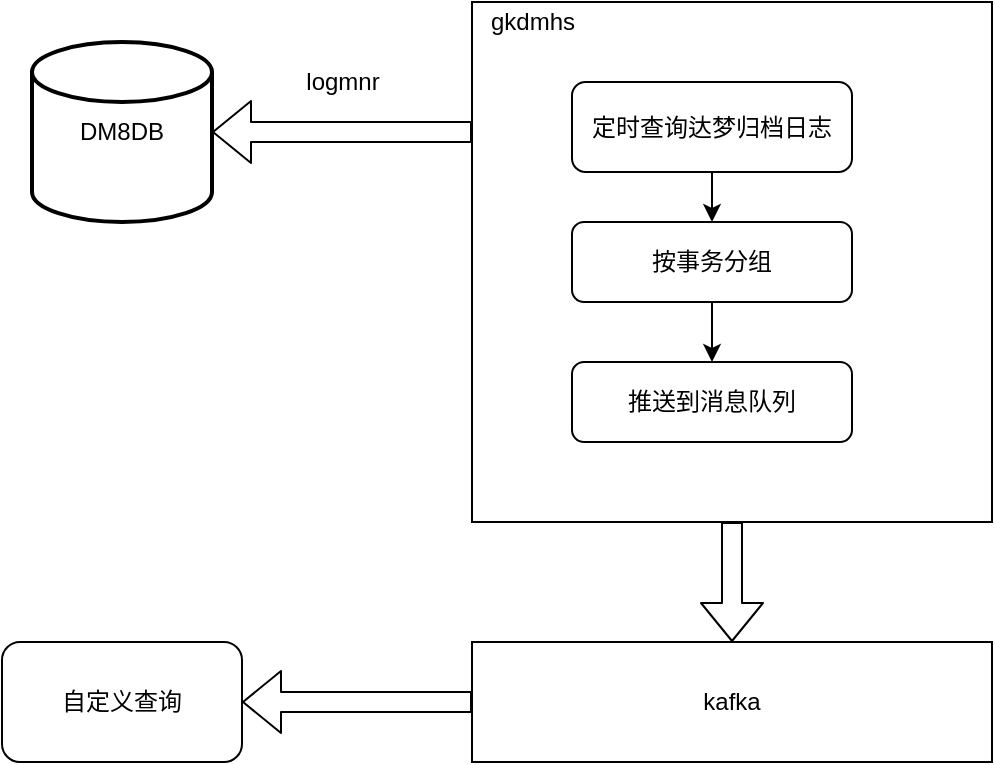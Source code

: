 <mxfile version="13.9.9" type="device"><diagram id="oTPRoxmDNQs-_sVMYo5a" name="第 1 页"><mxGraphModel dx="1422" dy="822" grid="1" gridSize="10" guides="1" tooltips="1" connect="1" arrows="1" fold="1" page="1" pageScale="1" pageWidth="827" pageHeight="1169" math="0" shadow="0"><root><mxCell id="0"/><mxCell id="1" parent="0"/><mxCell id="jel2LyBIHthbPKKS8WhN-1" value="DM8DB" style="strokeWidth=2;html=1;shape=mxgraph.flowchart.database;whiteSpace=wrap;" vertex="1" parent="1"><mxGeometry x="60" y="240" width="90" height="90" as="geometry"/></mxCell><mxCell id="jel2LyBIHthbPKKS8WhN-2" value="" style="shape=flexArrow;endArrow=classic;html=1;exitX=0;exitY=0.25;exitDx=0;exitDy=0;entryX=1;entryY=0.5;entryDx=0;entryDy=0;entryPerimeter=0;" edge="1" parent="1" source="jel2LyBIHthbPKKS8WhN-5" target="jel2LyBIHthbPKKS8WhN-1"><mxGeometry width="50" height="50" relative="1" as="geometry"><mxPoint x="450" y="380" as="sourcePoint"/><mxPoint x="260" y="310" as="targetPoint"/></mxGeometry></mxCell><mxCell id="jel2LyBIHthbPKKS8WhN-4" value="logmnr" style="text;html=1;align=center;verticalAlign=middle;resizable=0;points=[];autosize=1;" vertex="1" parent="1"><mxGeometry x="190" y="250" width="50" height="20" as="geometry"/></mxCell><mxCell id="jel2LyBIHthbPKKS8WhN-5" value="" style="whiteSpace=wrap;html=1;aspect=fixed;" vertex="1" parent="1"><mxGeometry x="280" y="220" width="260" height="260" as="geometry"/></mxCell><mxCell id="jel2LyBIHthbPKKS8WhN-6" value="gkdmhs" style="text;html=1;align=center;verticalAlign=middle;resizable=0;points=[];autosize=1;" vertex="1" parent="1"><mxGeometry x="280" y="220" width="60" height="20" as="geometry"/></mxCell><mxCell id="jel2LyBIHthbPKKS8WhN-12" value="" style="edgeStyle=orthogonalEdgeStyle;rounded=0;orthogonalLoop=1;jettySize=auto;html=1;" edge="1" parent="1" source="jel2LyBIHthbPKKS8WhN-9" target="jel2LyBIHthbPKKS8WhN-11"><mxGeometry relative="1" as="geometry"/></mxCell><mxCell id="jel2LyBIHthbPKKS8WhN-9" value="定时查询达梦归档日志" style="rounded=1;whiteSpace=wrap;html=1;" vertex="1" parent="1"><mxGeometry x="330" y="260" width="140" height="45" as="geometry"/></mxCell><mxCell id="jel2LyBIHthbPKKS8WhN-14" value="" style="edgeStyle=orthogonalEdgeStyle;rounded=0;orthogonalLoop=1;jettySize=auto;html=1;" edge="1" parent="1" source="jel2LyBIHthbPKKS8WhN-11" target="jel2LyBIHthbPKKS8WhN-13"><mxGeometry relative="1" as="geometry"/></mxCell><mxCell id="jel2LyBIHthbPKKS8WhN-11" value="按事务分组" style="whiteSpace=wrap;html=1;rounded=1;" vertex="1" parent="1"><mxGeometry x="330" y="330" width="140" height="40" as="geometry"/></mxCell><mxCell id="jel2LyBIHthbPKKS8WhN-13" value="推送到消息队列" style="whiteSpace=wrap;html=1;rounded=1;" vertex="1" parent="1"><mxGeometry x="330" y="400" width="140" height="40" as="geometry"/></mxCell><mxCell id="jel2LyBIHthbPKKS8WhN-15" value="kafka" style="rounded=0;whiteSpace=wrap;html=1;" vertex="1" parent="1"><mxGeometry x="280" y="540" width="260" height="60" as="geometry"/></mxCell><mxCell id="jel2LyBIHthbPKKS8WhN-16" value="" style="shape=flexArrow;endArrow=classic;html=1;exitX=0.5;exitY=1;exitDx=0;exitDy=0;entryX=0.5;entryY=0;entryDx=0;entryDy=0;" edge="1" parent="1" source="jel2LyBIHthbPKKS8WhN-5" target="jel2LyBIHthbPKKS8WhN-15"><mxGeometry width="50" height="50" relative="1" as="geometry"><mxPoint x="290" y="295" as="sourcePoint"/><mxPoint x="160" y="295" as="targetPoint"/></mxGeometry></mxCell><mxCell id="jel2LyBIHthbPKKS8WhN-17" value="自定义查询" style="rounded=1;whiteSpace=wrap;html=1;" vertex="1" parent="1"><mxGeometry x="45" y="540" width="120" height="60" as="geometry"/></mxCell><mxCell id="jel2LyBIHthbPKKS8WhN-18" value="" style="shape=flexArrow;endArrow=classic;html=1;exitX=0;exitY=0.5;exitDx=0;exitDy=0;entryX=1;entryY=0.5;entryDx=0;entryDy=0;" edge="1" parent="1" source="jel2LyBIHthbPKKS8WhN-15" target="jel2LyBIHthbPKKS8WhN-17"><mxGeometry width="50" height="50" relative="1" as="geometry"><mxPoint x="420" y="490" as="sourcePoint"/><mxPoint x="420" y="550" as="targetPoint"/></mxGeometry></mxCell></root></mxGraphModel></diagram></mxfile>